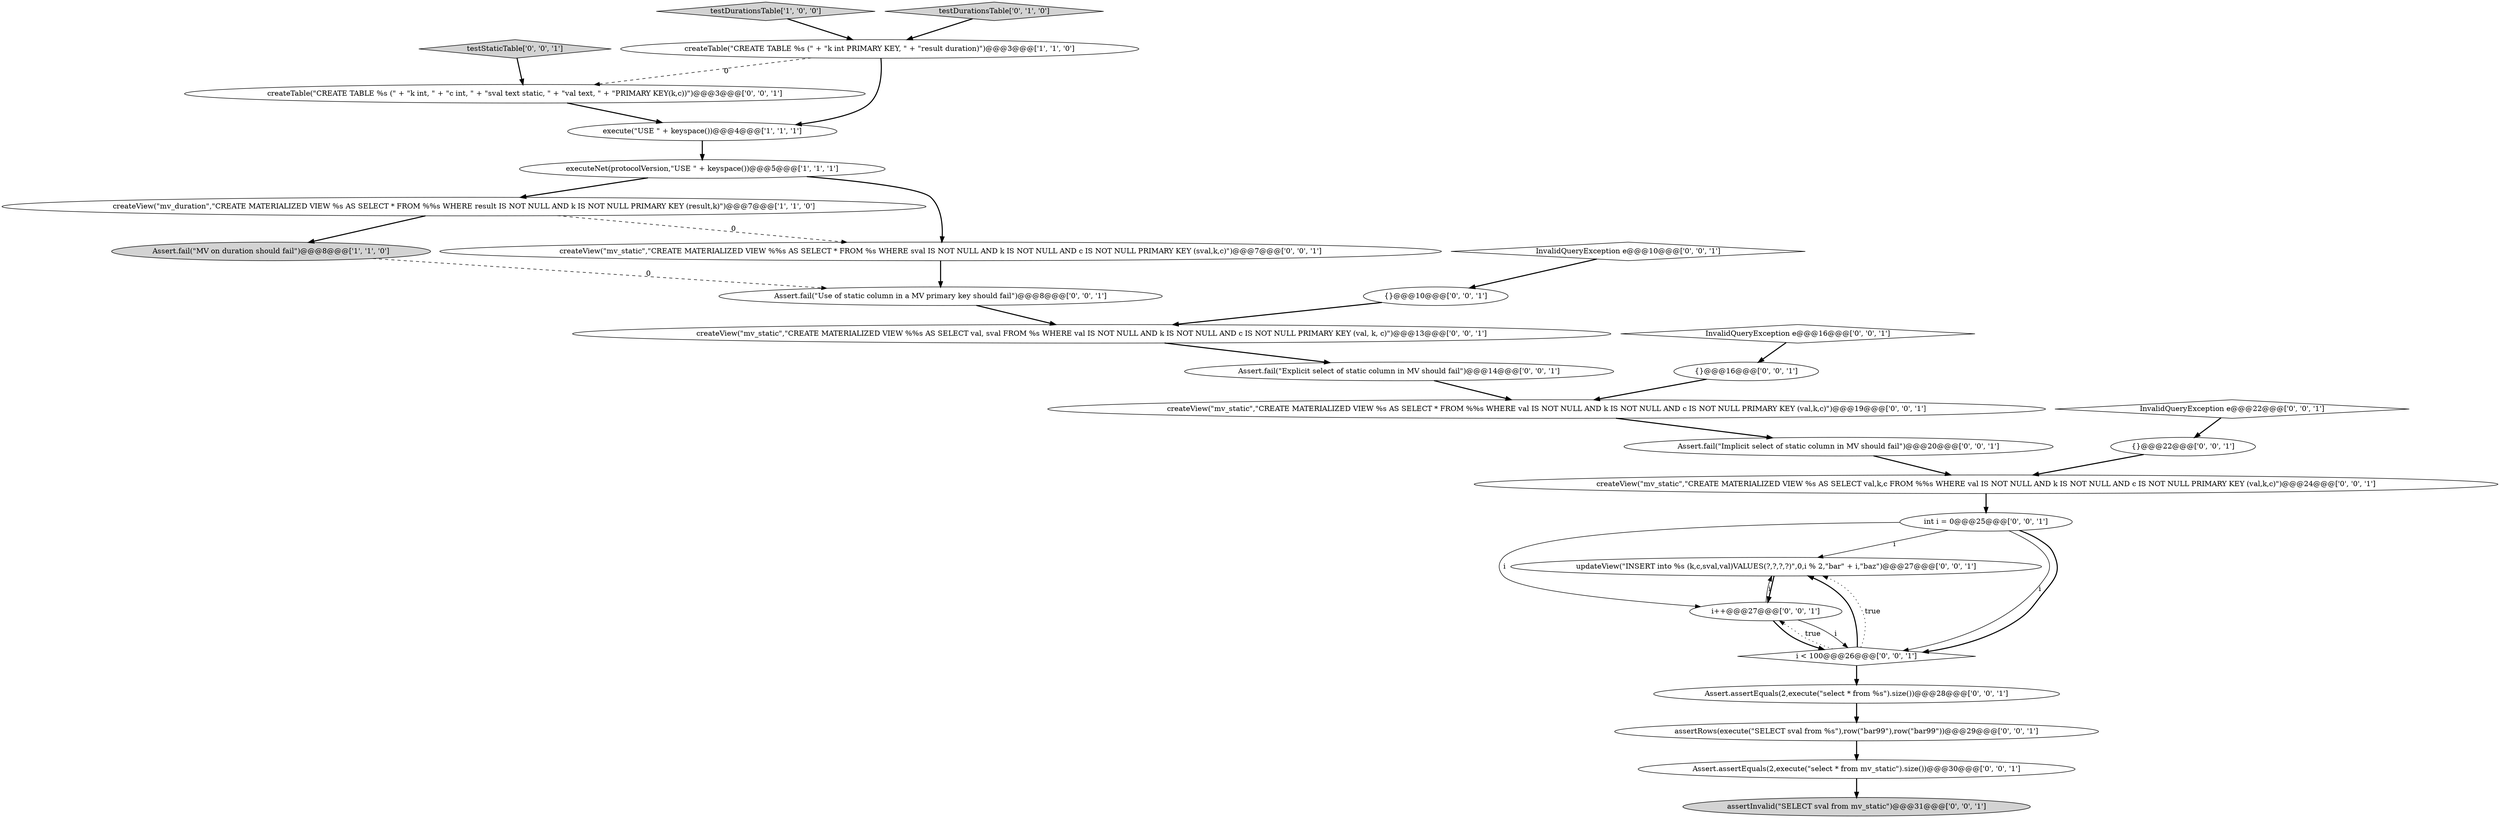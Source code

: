 digraph {
20 [style = filled, label = "createTable(\"CREATE TABLE %s (\" + \"k int, \" + \"c int, \" + \"sval text static, \" + \"val text, \" + \"PRIMARY KEY(k,c))\")@@@3@@@['0', '0', '1']", fillcolor = white, shape = ellipse image = "AAA0AAABBB3BBB"];
4 [style = filled, label = "execute(\"USE \" + keyspace())@@@4@@@['1', '1', '1']", fillcolor = white, shape = ellipse image = "AAA0AAABBB1BBB"];
18 [style = filled, label = "assertRows(execute(\"SELECT sval from %s\"),row(\"bar99\"),row(\"bar99\"))@@@29@@@['0', '0', '1']", fillcolor = white, shape = ellipse image = "AAA0AAABBB3BBB"];
19 [style = filled, label = "Assert.fail(\"Explicit select of static column in MV should fail\")@@@14@@@['0', '0', '1']", fillcolor = white, shape = ellipse image = "AAA0AAABBB3BBB"];
2 [style = filled, label = "Assert.fail(\"MV on duration should fail\")@@@8@@@['1', '1', '0']", fillcolor = lightgray, shape = ellipse image = "AAA0AAABBB1BBB"];
17 [style = filled, label = "createView(\"mv_static\",\"CREATE MATERIALIZED VIEW %%s AS SELECT val, sval FROM %s WHERE val IS NOT NULL AND k IS NOT NULL AND c IS NOT NULL PRIMARY KEY (val, k, c)\")@@@13@@@['0', '0', '1']", fillcolor = white, shape = ellipse image = "AAA0AAABBB3BBB"];
16 [style = filled, label = "updateView(\"INSERT into %s (k,c,sval,val)VALUES(?,?,?,?)\",0,i % 2,\"bar\" + i,\"baz\")@@@27@@@['0', '0', '1']", fillcolor = white, shape = ellipse image = "AAA0AAABBB3BBB"];
10 [style = filled, label = "i++@@@27@@@['0', '0', '1']", fillcolor = white, shape = ellipse image = "AAA0AAABBB3BBB"];
21 [style = filled, label = "createView(\"mv_static\",\"CREATE MATERIALIZED VIEW %s AS SELECT val,k,c FROM %%s WHERE val IS NOT NULL AND k IS NOT NULL AND c IS NOT NULL PRIMARY KEY (val,k,c)\")@@@24@@@['0', '0', '1']", fillcolor = white, shape = ellipse image = "AAA0AAABBB3BBB"];
3 [style = filled, label = "createTable(\"CREATE TABLE %s (\" + \"k int PRIMARY KEY, \" + \"result duration)\")@@@3@@@['1', '1', '0']", fillcolor = white, shape = ellipse image = "AAA0AAABBB1BBB"];
13 [style = filled, label = "int i = 0@@@25@@@['0', '0', '1']", fillcolor = white, shape = ellipse image = "AAA0AAABBB3BBB"];
5 [style = filled, label = "testDurationsTable['1', '0', '0']", fillcolor = lightgray, shape = diamond image = "AAA0AAABBB1BBB"];
24 [style = filled, label = "Assert.fail(\"Implicit select of static column in MV should fail\")@@@20@@@['0', '0', '1']", fillcolor = white, shape = ellipse image = "AAA0AAABBB3BBB"];
7 [style = filled, label = "Assert.fail(\"Use of static column in a MV primary key should fail\")@@@8@@@['0', '0', '1']", fillcolor = white, shape = ellipse image = "AAA0AAABBB3BBB"];
25 [style = filled, label = "{}@@@10@@@['0', '0', '1']", fillcolor = white, shape = ellipse image = "AAA0AAABBB3BBB"];
6 [style = filled, label = "testDurationsTable['0', '1', '0']", fillcolor = lightgray, shape = diamond image = "AAA0AAABBB2BBB"];
26 [style = filled, label = "createView(\"mv_static\",\"CREATE MATERIALIZED VIEW %s AS SELECT * FROM %%s WHERE val IS NOT NULL AND k IS NOT NULL AND c IS NOT NULL PRIMARY KEY (val,k,c)\")@@@19@@@['0', '0', '1']", fillcolor = white, shape = ellipse image = "AAA0AAABBB3BBB"];
14 [style = filled, label = "testStaticTable['0', '0', '1']", fillcolor = lightgray, shape = diamond image = "AAA0AAABBB3BBB"];
28 [style = filled, label = "Assert.assertEquals(2,execute(\"select * from %s\").size())@@@28@@@['0', '0', '1']", fillcolor = white, shape = ellipse image = "AAA0AAABBB3BBB"];
15 [style = filled, label = "{}@@@16@@@['0', '0', '1']", fillcolor = white, shape = ellipse image = "AAA0AAABBB3BBB"];
27 [style = filled, label = "InvalidQueryException e@@@22@@@['0', '0', '1']", fillcolor = white, shape = diamond image = "AAA0AAABBB3BBB"];
8 [style = filled, label = "InvalidQueryException e@@@10@@@['0', '0', '1']", fillcolor = white, shape = diamond image = "AAA0AAABBB3BBB"];
9 [style = filled, label = "i < 100@@@26@@@['0', '0', '1']", fillcolor = white, shape = diamond image = "AAA0AAABBB3BBB"];
12 [style = filled, label = "{}@@@22@@@['0', '0', '1']", fillcolor = white, shape = ellipse image = "AAA0AAABBB3BBB"];
22 [style = filled, label = "Assert.assertEquals(2,execute(\"select * from mv_static\").size())@@@30@@@['0', '0', '1']", fillcolor = white, shape = ellipse image = "AAA0AAABBB3BBB"];
23 [style = filled, label = "assertInvalid(\"SELECT sval from mv_static\")@@@31@@@['0', '0', '1']", fillcolor = lightgray, shape = ellipse image = "AAA0AAABBB3BBB"];
0 [style = filled, label = "executeNet(protocolVersion,\"USE \" + keyspace())@@@5@@@['1', '1', '1']", fillcolor = white, shape = ellipse image = "AAA0AAABBB1BBB"];
1 [style = filled, label = "createView(\"mv_duration\",\"CREATE MATERIALIZED VIEW %s AS SELECT * FROM %%s WHERE result IS NOT NULL AND k IS NOT NULL PRIMARY KEY (result,k)\")@@@7@@@['1', '1', '0']", fillcolor = white, shape = ellipse image = "AAA0AAABBB1BBB"];
11 [style = filled, label = "InvalidQueryException e@@@16@@@['0', '0', '1']", fillcolor = white, shape = diamond image = "AAA0AAABBB3BBB"];
29 [style = filled, label = "createView(\"mv_static\",\"CREATE MATERIALIZED VIEW %%s AS SELECT * FROM %s WHERE sval IS NOT NULL AND k IS NOT NULL AND c IS NOT NULL PRIMARY KEY (sval,k,c)\")@@@7@@@['0', '0', '1']", fillcolor = white, shape = ellipse image = "AAA0AAABBB3BBB"];
24->21 [style = bold, label=""];
10->9 [style = solid, label="i"];
10->16 [style = solid, label="i"];
26->24 [style = bold, label=""];
3->20 [style = dashed, label="0"];
27->12 [style = bold, label=""];
18->22 [style = bold, label=""];
10->9 [style = bold, label=""];
17->19 [style = bold, label=""];
0->29 [style = bold, label=""];
20->4 [style = bold, label=""];
9->16 [style = bold, label=""];
12->21 [style = bold, label=""];
1->29 [style = dashed, label="0"];
11->15 [style = bold, label=""];
13->9 [style = solid, label="i"];
13->16 [style = solid, label="i"];
25->17 [style = bold, label=""];
0->1 [style = bold, label=""];
16->10 [style = bold, label=""];
9->10 [style = dotted, label="true"];
2->7 [style = dashed, label="0"];
13->10 [style = solid, label="i"];
15->26 [style = bold, label=""];
8->25 [style = bold, label=""];
6->3 [style = bold, label=""];
19->26 [style = bold, label=""];
28->18 [style = bold, label=""];
29->7 [style = bold, label=""];
9->16 [style = dotted, label="true"];
7->17 [style = bold, label=""];
5->3 [style = bold, label=""];
13->9 [style = bold, label=""];
9->28 [style = bold, label=""];
22->23 [style = bold, label=""];
1->2 [style = bold, label=""];
3->4 [style = bold, label=""];
14->20 [style = bold, label=""];
4->0 [style = bold, label=""];
21->13 [style = bold, label=""];
}
